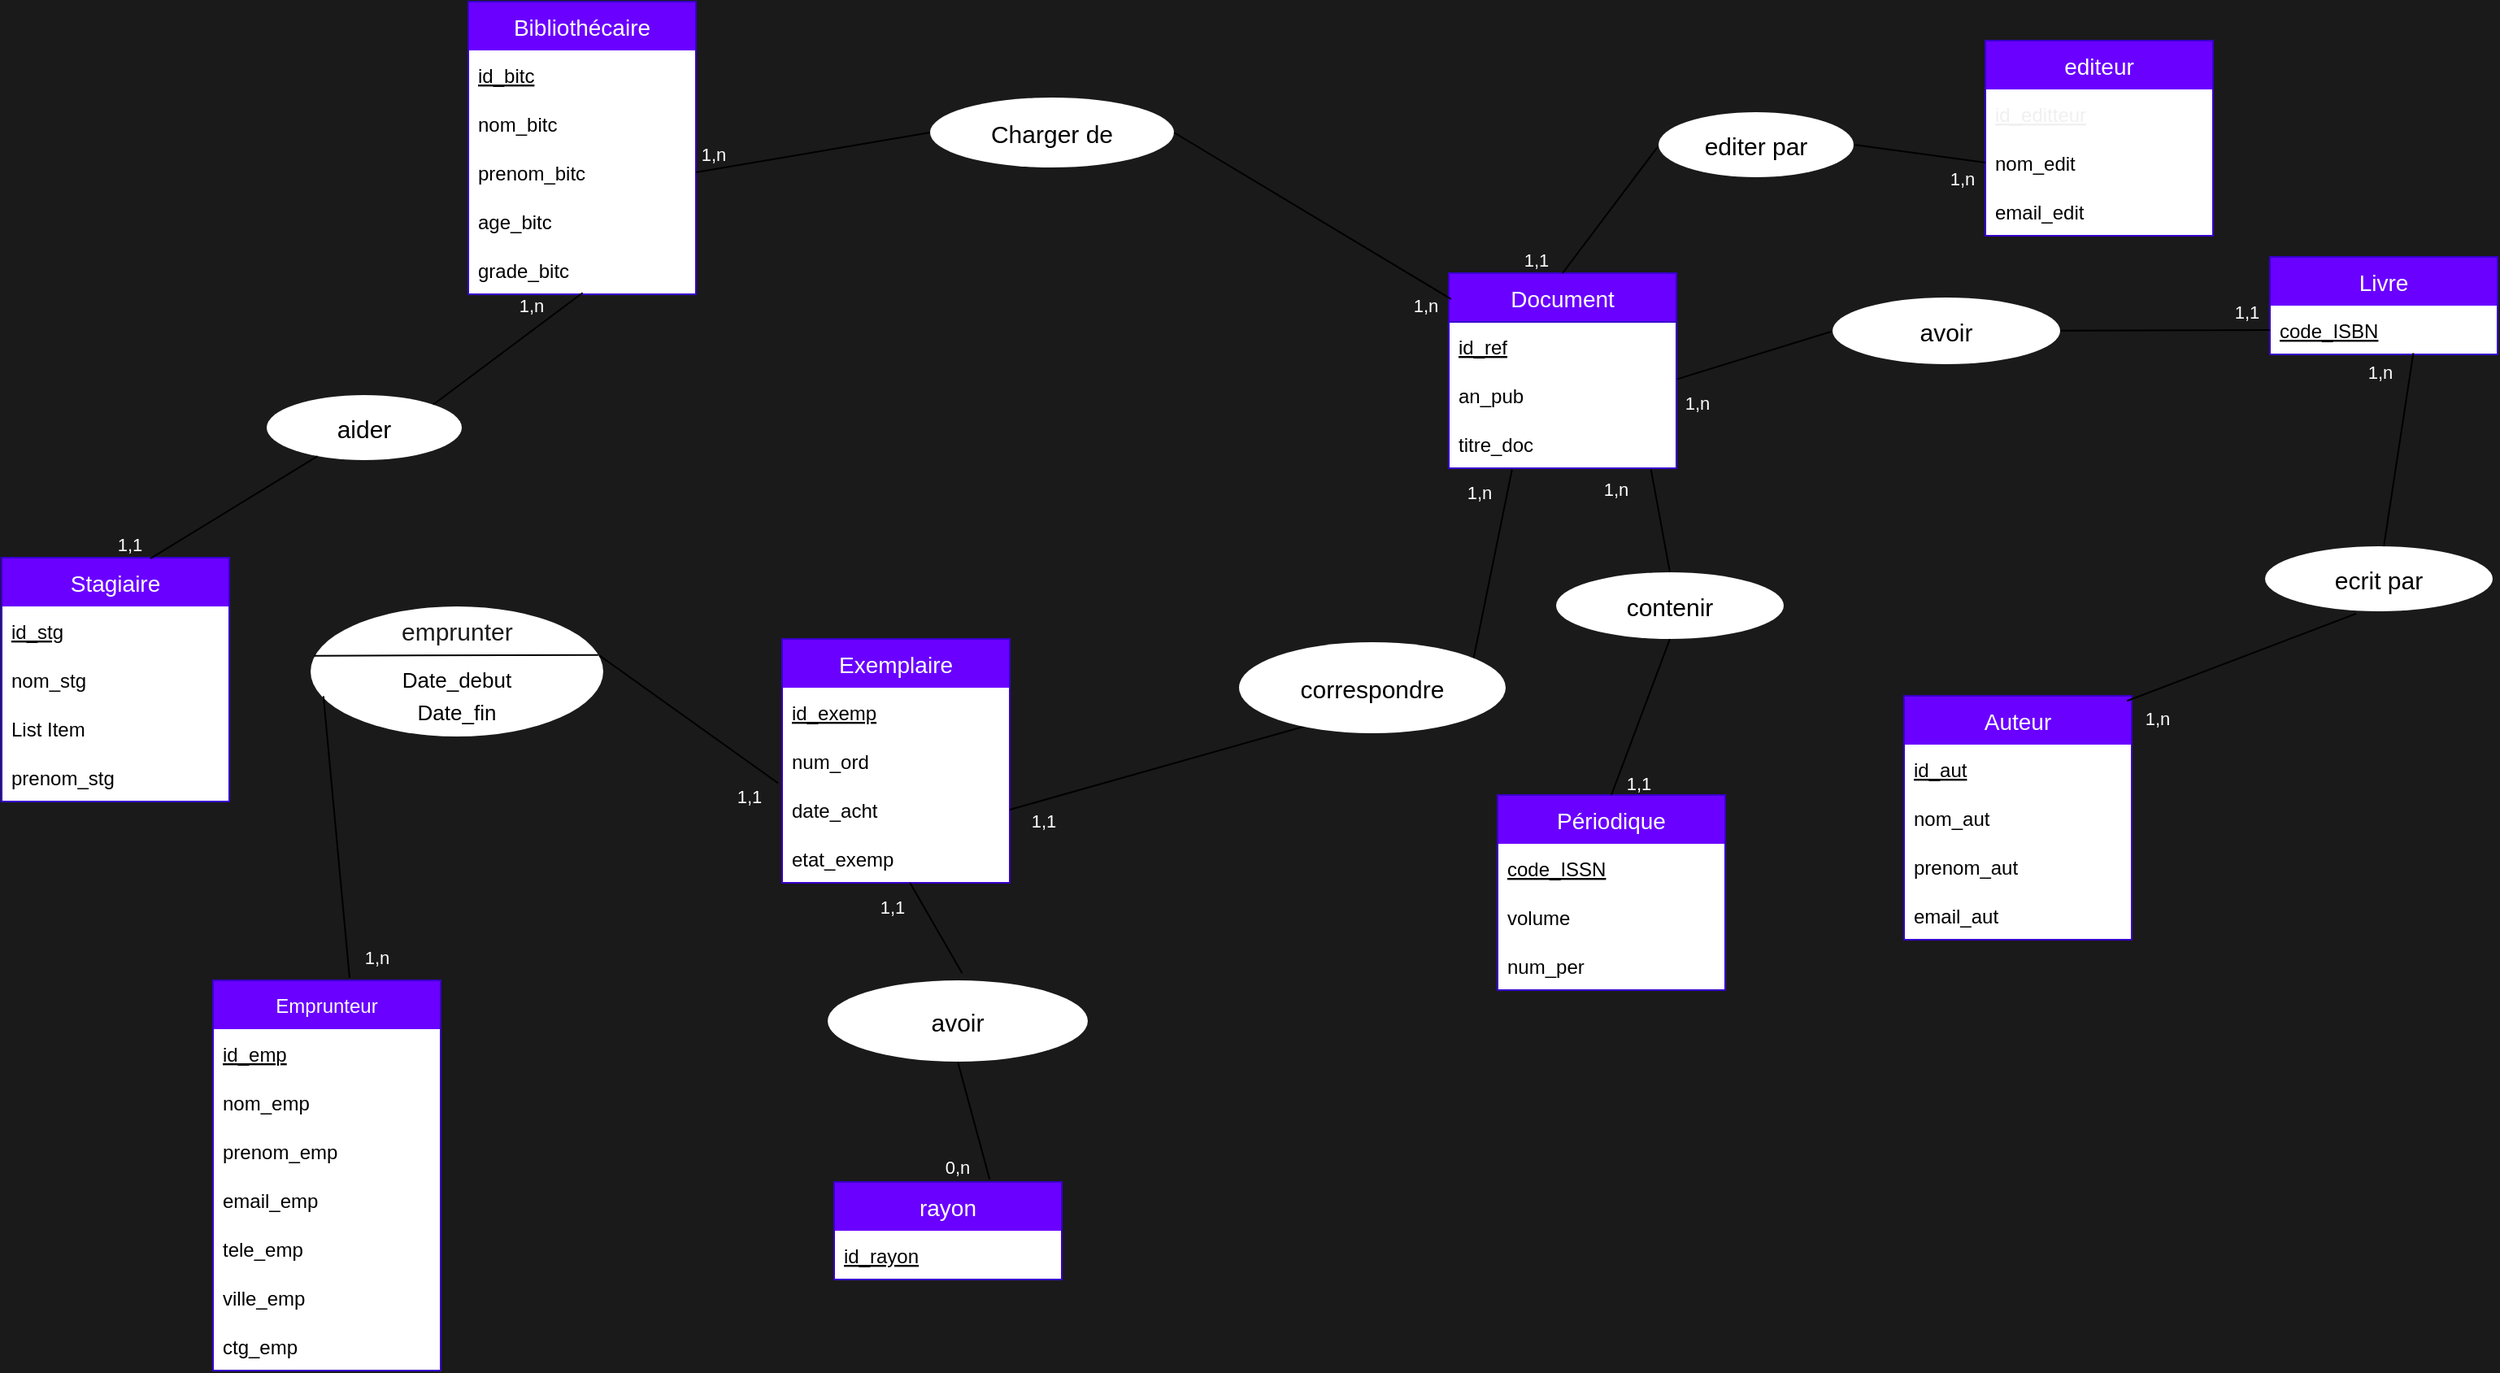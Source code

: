 <mxfile>
    <diagram id="vKWR526BHQYPmSEA5Ajx" name="Page-1">
        <mxGraphModel dx="1650" dy="995" grid="1" gridSize="10" guides="0" tooltips="1" connect="0" arrows="0" fold="1" page="0" pageScale="1" pageWidth="1920" pageHeight="1200" background="#1A1A1A" math="0" shadow="0">
            <root>
                <mxCell id="0"/>
                <mxCell id="1" parent="0"/>
                <mxCell id="6" value="Livre" style="swimlane;fontStyle=0;childLayout=stackLayout;horizontal=1;startSize=30;horizontalStack=0;resizeParent=1;resizeParentMax=0;resizeLast=0;collapsible=1;marginBottom=0;rounded=0;fontSize=14;fillColor=#6a00ff;fontColor=#ffffff;strokeColor=#3700CC;swimlaneLine=0;swimlaneFillColor=#FFFFFF;" parent="1" vertex="1">
                    <mxGeometry x="1625" y="351" width="140" height="60" as="geometry"/>
                </mxCell>
                <mxCell id="7" value="code_ISBN" style="text;strokeColor=none;fillColor=none;align=left;verticalAlign=middle;spacingLeft=4;spacingRight=4;overflow=hidden;points=[[0,0.5],[1,0.5]];portConstraint=eastwest;rotatable=0;fontStyle=4;rounded=1;" parent="6" vertex="1">
                    <mxGeometry y="30" width="140" height="30" as="geometry"/>
                </mxCell>
                <mxCell id="10" value="Périodique" style="swimlane;fontStyle=0;childLayout=stackLayout;horizontal=1;startSize=30;horizontalStack=0;resizeParent=1;resizeParentMax=0;resizeLast=0;collapsible=1;marginBottom=0;rounded=0;fontSize=14;fillColor=#6a00ff;swimlaneLine=0;strokeColor=#3700CC;swimlaneFillColor=#FFFFFF;fontColor=#ffffff;" parent="1" vertex="1">
                    <mxGeometry x="1150" y="682" width="140" height="120" as="geometry"/>
                </mxCell>
                <mxCell id="12" value="code_ISSN" style="text;strokeColor=none;fillColor=none;align=left;verticalAlign=middle;spacingLeft=4;spacingRight=4;overflow=hidden;points=[[0,0.5],[1,0.5]];portConstraint=eastwest;rotatable=0;fontStyle=4;rounded=1;" parent="10" vertex="1">
                    <mxGeometry y="30" width="140" height="30" as="geometry"/>
                </mxCell>
                <mxCell id="11" value="volume" style="text;strokeColor=none;fillColor=none;align=left;verticalAlign=middle;spacingLeft=4;spacingRight=4;overflow=hidden;points=[[0,0.5],[1,0.5]];portConstraint=eastwest;rotatable=0;rounded=1;" parent="10" vertex="1">
                    <mxGeometry y="60" width="140" height="30" as="geometry"/>
                </mxCell>
                <mxCell id="13" value="num_per" style="text;strokeColor=none;fillColor=none;align=left;verticalAlign=middle;spacingLeft=4;spacingRight=4;overflow=hidden;points=[[0,0.5],[1,0.5]];portConstraint=eastwest;rotatable=0;rounded=1;" parent="10" vertex="1">
                    <mxGeometry y="90" width="140" height="30" as="geometry"/>
                </mxCell>
                <mxCell id="14" value="Emprunteur" style="swimlane;fontStyle=0;childLayout=stackLayout;horizontal=1;startSize=30;horizontalStack=0;resizeParent=1;resizeParentMax=0;resizeLast=0;collapsible=1;marginBottom=0;rounded=0;fillColor=#6a00ff;strokeColor=#3700CC;swimlaneLine=0;swimlaneFillColor=#FFFFFF;fontColor=#ffffff;" parent="1" vertex="1">
                    <mxGeometry x="360" y="796" width="140" height="240" as="geometry"/>
                </mxCell>
                <mxCell id="15" value="id_emp" style="text;strokeColor=none;fillColor=none;align=left;verticalAlign=middle;spacingLeft=4;spacingRight=4;overflow=hidden;points=[[0,0.5],[1,0.5]];portConstraint=eastwest;rotatable=0;rounded=1;fontStyle=4" parent="14" vertex="1">
                    <mxGeometry y="30" width="140" height="30" as="geometry"/>
                </mxCell>
                <mxCell id="16" value="nom_emp" style="text;strokeColor=none;fillColor=none;align=left;verticalAlign=middle;spacingLeft=4;spacingRight=4;overflow=hidden;points=[[0,0.5],[1,0.5]];portConstraint=eastwest;rotatable=0;rounded=1;" parent="14" vertex="1">
                    <mxGeometry y="60" width="140" height="30" as="geometry"/>
                </mxCell>
                <mxCell id="17" value="prenom_emp" style="text;strokeColor=none;fillColor=none;align=left;verticalAlign=middle;spacingLeft=4;spacingRight=4;overflow=hidden;points=[[0,0.5],[1,0.5]];portConstraint=eastwest;rotatable=0;rounded=1;" parent="14" vertex="1">
                    <mxGeometry y="90" width="140" height="30" as="geometry"/>
                </mxCell>
                <mxCell id="61" value="email_emp" style="text;strokeColor=none;fillColor=none;align=left;verticalAlign=middle;spacingLeft=4;spacingRight=4;overflow=hidden;points=[[0,0.5],[1,0.5]];portConstraint=eastwest;rotatable=0;rounded=1;" parent="14" vertex="1">
                    <mxGeometry y="120" width="140" height="30" as="geometry"/>
                </mxCell>
                <mxCell id="64" value="tele_emp" style="text;strokeColor=none;fillColor=none;align=left;verticalAlign=middle;spacingLeft=4;spacingRight=4;overflow=hidden;points=[[0,0.5],[1,0.5]];portConstraint=eastwest;rotatable=0;rounded=1;" parent="14" vertex="1">
                    <mxGeometry y="150" width="140" height="30" as="geometry"/>
                </mxCell>
                <mxCell id="62" value="ville_emp" style="text;strokeColor=none;fillColor=none;align=left;verticalAlign=middle;spacingLeft=4;spacingRight=4;overflow=hidden;points=[[0,0.5],[1,0.5]];portConstraint=eastwest;rotatable=0;rounded=1;" parent="14" vertex="1">
                    <mxGeometry y="180" width="140" height="30" as="geometry"/>
                </mxCell>
                <mxCell id="63" value="ctg_emp" style="text;strokeColor=none;fillColor=none;align=left;verticalAlign=middle;spacingLeft=4;spacingRight=4;overflow=hidden;points=[[0,0.5],[1,0.5]];portConstraint=eastwest;rotatable=0;rounded=1;" parent="14" vertex="1">
                    <mxGeometry y="210" width="140" height="30" as="geometry"/>
                </mxCell>
                <mxCell id="18" value="Document" style="swimlane;fontStyle=0;childLayout=stackLayout;horizontal=1;startSize=30;horizontalStack=0;resizeParent=1;resizeParentMax=0;resizeLast=0;collapsible=1;marginBottom=0;rounded=0;fontSize=14;fillColor=#6a00ff;fontColor=#ffffff;strokeColor=#3700CC;swimlaneLine=1;swimlaneFillColor=#FFFFFF;" parent="1" vertex="1">
                    <mxGeometry x="1120" y="361" width="140" height="120" as="geometry"/>
                </mxCell>
                <mxCell id="19" value="id_ref" style="text;strokeColor=none;fillColor=none;align=left;verticalAlign=middle;spacingLeft=4;spacingRight=4;overflow=hidden;points=[[0,0.5],[1,0.5]];portConstraint=eastwest;rotatable=0;fontStyle=4;rounded=1;" parent="18" vertex="1">
                    <mxGeometry y="30" width="140" height="30" as="geometry"/>
                </mxCell>
                <mxCell id="20" value="an_pub" style="text;strokeColor=none;fillColor=none;align=left;verticalAlign=middle;spacingLeft=4;spacingRight=4;overflow=hidden;points=[[0,0.5],[1,0.5]];portConstraint=eastwest;rotatable=0;rounded=1;" parent="18" vertex="1">
                    <mxGeometry y="60" width="140" height="30" as="geometry"/>
                </mxCell>
                <mxCell id="21" value="titre_doc" style="text;strokeColor=none;fillColor=none;align=left;verticalAlign=middle;spacingLeft=4;spacingRight=4;overflow=hidden;points=[[0,0.5],[1,0.5]];portConstraint=eastwest;rotatable=0;rounded=1;" parent="18" vertex="1">
                    <mxGeometry y="90" width="140" height="30" as="geometry"/>
                </mxCell>
                <mxCell id="22" value="editeur" style="swimlane;fontStyle=0;childLayout=stackLayout;horizontal=1;startSize=30;horizontalStack=0;resizeParent=1;resizeParentMax=0;resizeLast=0;collapsible=1;marginBottom=0;rounded=0;fontSize=14;fillColor=#6a00ff;fontColor=#ffffff;strokeColor=#3700CC;swimlaneLine=0;swimlaneFillColor=#FFFFFF;" parent="1" vertex="1">
                    <mxGeometry x="1450" y="218" width="140" height="120" as="geometry"/>
                </mxCell>
                <mxCell id="23" value="id_editteur" style="text;strokeColor=none;fillColor=none;align=left;verticalAlign=middle;spacingLeft=4;spacingRight=4;overflow=hidden;points=[[0,0.5],[1,0.5]];portConstraint=eastwest;rotatable=0;rounded=1;fontColor=#F0F0F0;fontStyle=4" parent="22" vertex="1">
                    <mxGeometry y="30" width="140" height="30" as="geometry"/>
                </mxCell>
                <mxCell id="25" value="nom_edit" style="text;strokeColor=none;fillColor=none;align=left;verticalAlign=middle;spacingLeft=4;spacingRight=4;overflow=hidden;points=[[0,0.5],[1,0.5]];portConstraint=eastwest;rotatable=0;rounded=1;" parent="22" vertex="1">
                    <mxGeometry y="60" width="140" height="30" as="geometry"/>
                </mxCell>
                <mxCell id="24" value="email_edit" style="text;strokeColor=none;fillColor=none;align=left;verticalAlign=middle;spacingLeft=4;spacingRight=4;overflow=hidden;points=[[0,0.5],[1,0.5]];portConstraint=eastwest;rotatable=0;rounded=1;" parent="22" vertex="1">
                    <mxGeometry y="90" width="140" height="30" as="geometry"/>
                </mxCell>
                <mxCell id="26" value="Auteur" style="swimlane;fontStyle=0;childLayout=stackLayout;horizontal=1;startSize=30;horizontalStack=0;resizeParent=1;resizeParentMax=0;resizeLast=0;collapsible=1;marginBottom=0;rounded=0;fontSize=14;fillColor=#6a00ff;fontColor=#ffffff;strokeColor=#3700CC;swimlaneLine=0;swimlaneFillColor=#FFFFFF;" parent="1" vertex="1">
                    <mxGeometry x="1400" y="621" width="140" height="150" as="geometry"/>
                </mxCell>
                <mxCell id="60" value="id_aut" style="text;strokeColor=none;fillColor=none;align=left;verticalAlign=middle;spacingLeft=4;spacingRight=4;overflow=hidden;points=[[0,0.5],[1,0.5]];portConstraint=eastwest;rotatable=0;rounded=1;fontStyle=4" parent="26" vertex="1">
                    <mxGeometry y="30" width="140" height="30" as="geometry"/>
                </mxCell>
                <mxCell id="27" value="nom_aut" style="text;strokeColor=none;fillColor=none;align=left;verticalAlign=middle;spacingLeft=4;spacingRight=4;overflow=hidden;points=[[0,0.5],[1,0.5]];portConstraint=eastwest;rotatable=0;rounded=1;" parent="26" vertex="1">
                    <mxGeometry y="60" width="140" height="30" as="geometry"/>
                </mxCell>
                <mxCell id="28" value="prenom_aut" style="text;strokeColor=none;fillColor=none;align=left;verticalAlign=middle;spacingLeft=4;spacingRight=4;overflow=hidden;points=[[0,0.5],[1,0.5]];portConstraint=eastwest;rotatable=0;rounded=1;" parent="26" vertex="1">
                    <mxGeometry y="90" width="140" height="30" as="geometry"/>
                </mxCell>
                <mxCell id="29" value="email_aut" style="text;strokeColor=none;fillColor=none;align=left;verticalAlign=middle;spacingLeft=4;spacingRight=4;overflow=hidden;points=[[0,0.5],[1,0.5]];portConstraint=eastwest;rotatable=0;rounded=1;" parent="26" vertex="1">
                    <mxGeometry y="120" width="140" height="30" as="geometry"/>
                </mxCell>
                <mxCell id="30" value="Stagiaire" style="swimlane;fontStyle=0;childLayout=stackLayout;horizontal=1;startSize=30;horizontalStack=0;resizeParent=1;resizeParentMax=0;resizeLast=0;collapsible=1;marginBottom=0;rounded=0;fontSize=14;fillColor=#6a00ff;swimlaneLine=0;strokeColor=#3700CC;swimlaneFillColor=#FFFFFF;fontColor=#ffffff;" parent="1" vertex="1">
                    <mxGeometry x="230" y="536" width="140" height="150" as="geometry"/>
                </mxCell>
                <mxCell id="31" value="id_stg" style="text;strokeColor=none;fillColor=none;align=left;verticalAlign=middle;spacingLeft=4;spacingRight=4;overflow=hidden;points=[[0,0.5],[1,0.5]];portConstraint=eastwest;rotatable=0;rounded=1;fontStyle=4" parent="30" vertex="1">
                    <mxGeometry y="30" width="140" height="30" as="geometry"/>
                </mxCell>
                <mxCell id="32" value="nom_stg" style="text;strokeColor=none;fillColor=none;align=left;verticalAlign=middle;spacingLeft=4;spacingRight=4;overflow=hidden;points=[[0,0.5],[1,0.5]];portConstraint=eastwest;rotatable=0;rounded=1;" parent="30" vertex="1">
                    <mxGeometry y="60" width="140" height="30" as="geometry"/>
                </mxCell>
                <mxCell id="73" value="List Item" style="text;strokeColor=none;fillColor=none;align=left;verticalAlign=middle;spacingLeft=4;spacingRight=4;overflow=hidden;points=[[0,0.5],[1,0.5]];portConstraint=eastwest;rotatable=0;rounded=1;" parent="30" vertex="1">
                    <mxGeometry y="90" width="140" height="30" as="geometry"/>
                </mxCell>
                <mxCell id="33" value="prenom_stg" style="text;strokeColor=none;fillColor=none;align=left;verticalAlign=middle;spacingLeft=4;spacingRight=4;overflow=hidden;points=[[0,0.5],[1,0.5]];portConstraint=eastwest;rotatable=0;rounded=1;" parent="30" vertex="1">
                    <mxGeometry y="120" width="140" height="30" as="geometry"/>
                </mxCell>
                <mxCell id="34" value="Exemplaire" style="swimlane;fontStyle=0;childLayout=stackLayout;horizontal=1;startSize=30;horizontalStack=0;resizeParent=1;resizeParentMax=0;resizeLast=0;collapsible=1;marginBottom=0;rounded=0;fontSize=14;fillColor=#6a00ff;swimlaneLine=0;strokeColor=#3700CC;swimlaneFillColor=#FFFFFF;fontColor=#ffffff;" parent="1" vertex="1">
                    <mxGeometry x="710" y="586" width="140" height="150" as="geometry"/>
                </mxCell>
                <mxCell id="37" value="id_exemp" style="text;strokeColor=none;fillColor=none;align=left;verticalAlign=middle;spacingLeft=4;spacingRight=4;overflow=hidden;points=[[0,0.5],[1,0.5]];portConstraint=eastwest;rotatable=0;fontStyle=4;rounded=1;" parent="34" vertex="1">
                    <mxGeometry y="30" width="140" height="30" as="geometry"/>
                </mxCell>
                <mxCell id="35" value="num_ord" style="text;strokeColor=none;fillColor=none;align=left;verticalAlign=middle;spacingLeft=4;spacingRight=4;overflow=hidden;points=[[0,0.5],[1,0.5]];portConstraint=eastwest;rotatable=0;rounded=1;" parent="34" vertex="1">
                    <mxGeometry y="60" width="140" height="30" as="geometry"/>
                </mxCell>
                <mxCell id="36" value="date_acht" style="text;strokeColor=none;fillColor=none;align=left;verticalAlign=middle;spacingLeft=4;spacingRight=4;overflow=hidden;points=[[0,0.5],[1,0.5]];portConstraint=eastwest;rotatable=0;rounded=1;" parent="34" vertex="1">
                    <mxGeometry y="90" width="140" height="30" as="geometry"/>
                </mxCell>
                <mxCell id="58" value="etat_exemp" style="text;strokeColor=none;fillColor=none;align=left;verticalAlign=middle;spacingLeft=4;spacingRight=4;overflow=hidden;points=[[0,0.5],[1,0.5]];portConstraint=eastwest;rotatable=0;rounded=1;" parent="34" vertex="1">
                    <mxGeometry y="120" width="140" height="30" as="geometry"/>
                </mxCell>
                <mxCell id="39" value="Bibliothécaire" style="swimlane;fontStyle=0;childLayout=stackLayout;horizontal=1;startSize=30;horizontalStack=0;resizeParent=1;resizeParentMax=0;resizeLast=0;collapsible=1;marginBottom=0;rounded=0;fontSize=14;fillColor=#6a00ff;arcSize=0;swimlaneLine=0;strokeColor=#3700CC;swimlaneFillColor=#FFFFFF;fontColor=#ffffff;" parent="1" vertex="1">
                    <mxGeometry x="517" y="194" width="140" height="180" as="geometry"/>
                </mxCell>
                <mxCell id="40" value="id_bitc" style="text;strokeColor=none;fillColor=none;align=left;verticalAlign=middle;spacingLeft=4;spacingRight=4;overflow=hidden;points=[[0,0.5],[1,0.5]];portConstraint=eastwest;rotatable=0;rounded=1;fontStyle=4" parent="39" vertex="1">
                    <mxGeometry y="30" width="140" height="30" as="geometry"/>
                </mxCell>
                <mxCell id="97" value="nom_bitc" style="text;strokeColor=none;fillColor=none;align=left;verticalAlign=middle;spacingLeft=4;spacingRight=4;overflow=hidden;points=[[0,0.5],[1,0.5]];portConstraint=eastwest;rotatable=0;rounded=1;" parent="39" vertex="1">
                    <mxGeometry y="60" width="140" height="30" as="geometry"/>
                </mxCell>
                <mxCell id="41" value="prenom_bitc" style="text;strokeColor=none;fillColor=none;align=left;verticalAlign=middle;spacingLeft=4;spacingRight=4;overflow=hidden;points=[[0,0.5],[1,0.5]];portConstraint=eastwest;rotatable=0;rounded=1;" parent="39" vertex="1">
                    <mxGeometry y="90" width="140" height="30" as="geometry"/>
                </mxCell>
                <mxCell id="42" value="age_bitc" style="text;strokeColor=none;fillColor=none;align=left;verticalAlign=middle;spacingLeft=4;spacingRight=4;overflow=hidden;points=[[0,0.5],[1,0.5]];portConstraint=eastwest;rotatable=0;rounded=1;" parent="39" vertex="1">
                    <mxGeometry y="120" width="140" height="30" as="geometry"/>
                </mxCell>
                <mxCell id="70" value="grade_bitc" style="text;strokeColor=none;fillColor=none;align=left;verticalAlign=middle;spacingLeft=4;spacingRight=4;overflow=hidden;points=[[0,0.5],[1,0.5]];portConstraint=eastwest;rotatable=0;rounded=1;" parent="39" vertex="1">
                    <mxGeometry y="150" width="140" height="30" as="geometry"/>
                </mxCell>
                <mxCell id="43" value="rayon" style="swimlane;fontStyle=0;childLayout=stackLayout;horizontal=1;startSize=30;horizontalStack=0;resizeParent=1;resizeParentMax=0;resizeLast=0;collapsible=1;marginBottom=0;rounded=0;fontSize=14;fillColor=#6a00ff;swimlaneLine=0;strokeColor=#3700CC;swimlaneFillColor=#FFFFFF;fontColor=#ffffff;" parent="1" vertex="1">
                    <mxGeometry x="742" y="920" width="140" height="60" as="geometry"/>
                </mxCell>
                <mxCell id="44" value="id_rayon" style="text;strokeColor=none;fillColor=none;align=left;verticalAlign=middle;spacingLeft=4;spacingRight=4;overflow=hidden;points=[[0,0.5],[1,0.5]];portConstraint=eastwest;rotatable=0;rounded=1;fontStyle=4" parent="43" vertex="1">
                    <mxGeometry y="30" width="140" height="30" as="geometry"/>
                </mxCell>
                <mxCell id="87" value="" style="endArrow=none;html=1;fontSize=13;fontColor=#FFF2F2;exitX=1;exitY=0.5;exitDx=0;exitDy=0;curved=1;rounded=1;entryX=0.244;entryY=0.926;entryDx=0;entryDy=0;entryPerimeter=0;" parent="1" source="36" target="168" edge="1">
                    <mxGeometry width="50" height="50" relative="1" as="geometry">
                        <mxPoint x="860" y="686" as="sourcePoint"/>
                        <mxPoint x="977.935" y="594.069" as="targetPoint"/>
                    </mxGeometry>
                </mxCell>
                <mxCell id="88" value="" style="endArrow=none;html=1;fontSize=13;fontColor=#FFF2F2;entryX=0.278;entryY=1.026;entryDx=0;entryDy=0;entryPerimeter=0;curved=1;rounded=1;exitX=0.879;exitY=0.185;exitDx=0;exitDy=0;exitPerimeter=0;" parent="1" source="168" target="21" edge="1">
                    <mxGeometry width="50" height="50" relative="1" as="geometry">
                        <mxPoint x="1070.267" y="540.492" as="sourcePoint"/>
                        <mxPoint x="1060" y="476" as="targetPoint"/>
                    </mxGeometry>
                </mxCell>
                <mxCell id="103" value="" style="ellipse;fontSize=15;fontColor=default;rounded=1;labelBackgroundColor=none;fillColor=default;strokeColor=none;fontStyle=0;align=center;sketch=0;" parent="1" vertex="1">
                    <mxGeometry x="420" y="566" width="180" height="80" as="geometry"/>
                </mxCell>
                <mxCell id="100" value="emprunter" style="text;strokeColor=none;fillColor=none;align=left;verticalAlign=top;spacingLeft=4;spacingRight=4;overflow=hidden;rotatable=0;points=[[0,0.5],[1,0.5]];portConstraint=eastwest;fontSize=15;fontColor=#1C1C1C;rounded=1;labelBackgroundColor=none;" parent="1" vertex="1">
                    <mxGeometry x="470" y="566" width="100" height="30" as="geometry"/>
                </mxCell>
                <mxCell id="109" value="Date_debut" style="text;html=1;strokeColor=none;fillColor=none;align=center;verticalAlign=middle;whiteSpace=wrap;rounded=1;fontSize=13;fontColor=default;" parent="1" vertex="1">
                    <mxGeometry x="480" y="596" width="60" height="30" as="geometry"/>
                </mxCell>
                <mxCell id="110" value="Date_fin" style="text;html=1;strokeColor=none;fillColor=none;align=center;verticalAlign=middle;whiteSpace=wrap;rounded=1;fontSize=13;fontColor=default;" parent="1" vertex="1">
                    <mxGeometry x="480" y="616" width="60" height="30" as="geometry"/>
                </mxCell>
                <mxCell id="113" value="" style="endArrow=none;html=1;fontSize=23;fontColor=#FFF2F2;entryX=0.983;entryY=0.374;entryDx=0;entryDy=0;entryPerimeter=0;exitX=0.012;exitY=0.379;exitDx=0;exitDy=0;exitPerimeter=0;curved=1;rounded=1;" parent="1" source="103" target="103" edge="1">
                    <mxGeometry width="50" height="50" relative="1" as="geometry">
                        <mxPoint x="500" y="746" as="sourcePoint"/>
                        <mxPoint x="550" y="696" as="targetPoint"/>
                    </mxGeometry>
                </mxCell>
                <mxCell id="114" value="" style="endArrow=none;html=1;fontSize=23;fontColor=#7D7777;exitX=0.6;exitY=-0.006;exitDx=0;exitDy=0;exitPerimeter=0;curved=1;rounded=1;entryX=0.044;entryY=0.69;entryDx=0;entryDy=0;entryPerimeter=0;" parent="1" source="14" target="103" edge="1">
                    <mxGeometry width="50" height="50" relative="1" as="geometry">
                        <mxPoint x="500" y="746" as="sourcePoint"/>
                        <mxPoint x="550" y="696" as="targetPoint"/>
                    </mxGeometry>
                </mxCell>
                <mxCell id="115" value="" style="endArrow=none;html=1;fontSize=23;fontColor=#7D7777;entryX=-0.017;entryY=-0.042;entryDx=0;entryDy=0;entryPerimeter=0;exitX=0.987;exitY=0.377;exitDx=0;exitDy=0;exitPerimeter=0;curved=1;rounded=1;" parent="1" source="103" target="36" edge="1">
                    <mxGeometry width="50" height="50" relative="1" as="geometry">
                        <mxPoint x="500" y="746" as="sourcePoint"/>
                        <mxPoint x="550" y="696" as="targetPoint"/>
                    </mxGeometry>
                </mxCell>
                <mxCell id="116" value="ecrit par" style="ellipse;fontSize=15;fontColor=default;rounded=1;labelBackgroundColor=none;fillColor=default;strokeColor=none;fontStyle=0;align=center;sketch=0;" parent="1" vertex="1">
                    <mxGeometry x="1622" y="529" width="140" height="40" as="geometry"/>
                </mxCell>
                <mxCell id="118" value="" style="endArrow=none;html=1;fontSize=19;fontColor=#EDE2E2;exitX=0.63;exitY=0.973;exitDx=0;exitDy=0;exitPerimeter=0;curved=1;rounded=1;" parent="1" source="7" target="116" edge="1">
                    <mxGeometry width="50" height="50" relative="1" as="geometry">
                        <mxPoint x="1490" y="476" as="sourcePoint"/>
                        <mxPoint x="1540" y="426" as="targetPoint"/>
                    </mxGeometry>
                </mxCell>
                <mxCell id="119" value="" style="endArrow=none;html=1;fontSize=19;fontColor=#EDE2E2;entryX=0.401;entryY=1.035;entryDx=0;entryDy=0;entryPerimeter=0;curved=1;rounded=1;exitX=0.979;exitY=0.021;exitDx=0;exitDy=0;exitPerimeter=0;" parent="1" source="26" target="116" edge="1">
                    <mxGeometry width="50" height="50" relative="1" as="geometry">
                        <mxPoint x="1549" y="701" as="sourcePoint"/>
                        <mxPoint x="1640" y="596" as="targetPoint"/>
                    </mxGeometry>
                </mxCell>
                <mxCell id="123" value="avoir" style="ellipse;rounded=1;fontSize=15;fontColor=default;labelBackgroundColor=none;fillColor=default;strokeColor=none;fontStyle=0;align=center;sketch=0;" parent="1" vertex="1">
                    <mxGeometry x="738" y="796" width="160" height="50" as="geometry"/>
                </mxCell>
                <mxCell id="124" value="" style="endArrow=none;html=1;rounded=1;fontSize=15;fontColor=#EDE2E2;curved=1;exitX=0.517;exitY=-0.087;exitDx=0;exitDy=0;exitPerimeter=0;" parent="1" source="123" target="58" edge="1">
                    <mxGeometry width="50" height="50" relative="1" as="geometry">
                        <mxPoint x="790" y="806" as="sourcePoint"/>
                        <mxPoint x="840" y="756" as="targetPoint"/>
                    </mxGeometry>
                </mxCell>
                <mxCell id="125" value="" style="endArrow=none;html=1;rounded=1;fontSize=15;fontColor=#EDE2E2;curved=1;entryX=0.5;entryY=1;entryDx=0;entryDy=0;exitX=0.683;exitY=-0.027;exitDx=0;exitDy=0;exitPerimeter=0;" parent="1" source="43" target="123" edge="1">
                    <mxGeometry width="50" height="50" relative="1" as="geometry">
                        <mxPoint x="790" y="906" as="sourcePoint"/>
                        <mxPoint x="840" y="856" as="targetPoint"/>
                    </mxGeometry>
                </mxCell>
                <mxCell id="127" value="Charger de" style="ellipse;rounded=1;fontSize=15;fontColor=default;labelBackgroundColor=none;strokeColor=none;fillColor=default;fontStyle=0;align=center;sketch=0;" parent="1" vertex="1">
                    <mxGeometry x="801" y="253" width="150" height="43" as="geometry"/>
                </mxCell>
                <mxCell id="128" value="" style="endArrow=none;html=1;rounded=1;fontSize=16;fontColor=#EDE2E2;curved=1;entryX=0;entryY=0.5;entryDx=0;entryDy=0;exitX=1;exitY=0.5;exitDx=0;exitDy=0;" parent="1" source="41" target="127" edge="1">
                    <mxGeometry width="50" height="50" relative="1" as="geometry">
                        <mxPoint x="740" y="456" as="sourcePoint"/>
                        <mxPoint x="790" y="406" as="targetPoint"/>
                    </mxGeometry>
                </mxCell>
                <mxCell id="129" value="" style="endArrow=none;html=1;rounded=1;fontSize=16;fontColor=#EDE2E2;curved=1;entryX=1;entryY=0.5;entryDx=0;entryDy=0;exitX=0.01;exitY=0.133;exitDx=0;exitDy=0;exitPerimeter=0;" parent="1" source="18" target="127" edge="1">
                    <mxGeometry width="50" height="50" relative="1" as="geometry">
                        <mxPoint x="612.08" y="345.7" as="sourcePoint"/>
                        <mxPoint x="780" y="226" as="targetPoint"/>
                    </mxGeometry>
                </mxCell>
                <mxCell id="130" value="editer par" style="ellipse;rounded=1;fontSize=15;fontColor=default;labelBackgroundColor=none;fillColor=default;strokeColor=none;fontStyle=0;align=center;sketch=0;" parent="1" vertex="1">
                    <mxGeometry x="1249" y="262" width="120" height="40" as="geometry"/>
                </mxCell>
                <mxCell id="131" value="" style="endArrow=none;html=1;rounded=1;fontSize=15;fontColor=#FCF0F0;curved=1;exitX=0.5;exitY=0;exitDx=0;exitDy=0;entryX=-0.003;entryY=0.528;entryDx=0;entryDy=0;entryPerimeter=0;" parent="1" source="18" target="130" edge="1">
                    <mxGeometry width="50" height="50" relative="1" as="geometry">
                        <mxPoint x="1290" y="346" as="sourcePoint"/>
                        <mxPoint x="1226" y="291" as="targetPoint"/>
                    </mxGeometry>
                </mxCell>
                <mxCell id="134" value="" style="endArrow=none;html=1;rounded=1;fontSize=15;fontColor=#FCF0F0;curved=1;entryX=1;entryY=0.5;entryDx=0;entryDy=0;exitX=0;exitY=0.5;exitDx=0;exitDy=0;" parent="1" source="25" target="130" edge="1">
                    <mxGeometry width="50" height="50" relative="1" as="geometry">
                        <mxPoint x="1290" y="346" as="sourcePoint"/>
                        <mxPoint x="1340" y="296" as="targetPoint"/>
                    </mxGeometry>
                </mxCell>
                <mxCell id="135" value="contenir" style="ellipse;rounded=1;fontSize=15;fontColor=default;labelBackgroundColor=none;fillColor=default;strokeColor=none;fontStyle=0;align=center;sketch=0;" parent="1" vertex="1">
                    <mxGeometry x="1186" y="545" width="140" height="41" as="geometry"/>
                </mxCell>
                <mxCell id="136" value="" style="endArrow=none;html=1;rounded=1;fontSize=13;fontColor=#FCF0F0;curved=1;entryX=0.888;entryY=1.02;entryDx=0;entryDy=0;entryPerimeter=0;exitX=0.5;exitY=0;exitDx=0;exitDy=0;" parent="1" source="135" target="21" edge="1">
                    <mxGeometry width="50" height="50" relative="1" as="geometry">
                        <mxPoint x="1210" y="546" as="sourcePoint"/>
                        <mxPoint x="1260" y="496" as="targetPoint"/>
                    </mxGeometry>
                </mxCell>
                <mxCell id="137" value="" style="endArrow=none;html=1;rounded=1;fontSize=13;fontColor=#FCF0F0;curved=1;entryX=0.5;entryY=1;entryDx=0;entryDy=0;exitX=0.5;exitY=0;exitDx=0;exitDy=0;" parent="1" source="10" target="135" edge="1">
                    <mxGeometry width="50" height="50" relative="1" as="geometry">
                        <mxPoint x="1210" y="546" as="sourcePoint"/>
                        <mxPoint x="1260" y="496" as="targetPoint"/>
                    </mxGeometry>
                </mxCell>
                <mxCell id="138" value="" style="endArrow=none;html=1;rounded=1;fontSize=13;fontColor=#FCF0F0;curved=1;entryX=0;entryY=0.5;entryDx=0;entryDy=0;" parent="1" source="246" target="7" edge="1">
                    <mxGeometry width="50" height="50" relative="1" as="geometry">
                        <mxPoint x="1461" y="390" as="sourcePoint"/>
                        <mxPoint x="1260" y="496" as="targetPoint"/>
                    </mxGeometry>
                </mxCell>
                <mxCell id="140" value="aider" style="ellipse;rounded=1;fontSize=15;fontColor=default;labelBackgroundColor=none;fillColor=default;strokeColor=none;fontStyle=0;align=center;sketch=0;" parent="1" vertex="1">
                    <mxGeometry x="393" y="436" width="120" height="40" as="geometry"/>
                </mxCell>
                <mxCell id="141" value="" style="endArrow=none;html=1;rounded=1;fontSize=13;fontColor=#FCF0F0;curved=1;exitX=0.653;exitY=0.004;exitDx=0;exitDy=0;exitPerimeter=0;" parent="1" source="30" target="140" edge="1">
                    <mxGeometry width="50" height="50" relative="1" as="geometry">
                        <mxPoint x="290" y="536" as="sourcePoint"/>
                        <mxPoint x="340" y="486" as="targetPoint"/>
                    </mxGeometry>
                </mxCell>
                <mxCell id="142" value="" style="endArrow=none;html=1;rounded=1;fontSize=13;fontColor=#FCF0F0;curved=1;entryX=0.502;entryY=0.971;entryDx=0;entryDy=0;entryPerimeter=0;exitX=1;exitY=0;exitDx=0;exitDy=0;" parent="1" source="140" target="70" edge="1">
                    <mxGeometry width="50" height="50" relative="1" as="geometry">
                        <mxPoint x="460" y="466" as="sourcePoint"/>
                        <mxPoint x="560" y="415.99" as="targetPoint"/>
                    </mxGeometry>
                </mxCell>
                <mxCell id="168" value="correspondre" style="ellipse;fontSize=15;strokeColor=none;fillColor=default;fontColor=default;fontStyle=0;align=center;sketch=0;" parent="1" vertex="1">
                    <mxGeometry x="991" y="588" width="164" height="56" as="geometry"/>
                </mxCell>
                <mxCell id="171" value="1,1" style="text;html=1;strokeColor=none;fillColor=none;align=center;verticalAlign=middle;whiteSpace=wrap;rounded=0;labelBackgroundColor=none;fontSize=11;fontColor=#FFFFFF;" parent="1" vertex="1">
                    <mxGeometry x="290" y="518" width="38" height="19" as="geometry"/>
                </mxCell>
                <mxCell id="175" value="1,1" style="text;html=1;strokeColor=none;fillColor=none;align=center;verticalAlign=middle;whiteSpace=wrap;rounded=0;labelBackgroundColor=none;fontSize=11;fontColor=#FFFFFF;" parent="1" vertex="1">
                    <mxGeometry x="1155" y="343" width="38" height="19" as="geometry"/>
                </mxCell>
                <mxCell id="176" value="1,n" style="text;html=1;strokeColor=none;fillColor=none;align=center;verticalAlign=middle;whiteSpace=wrap;rounded=0;labelBackgroundColor=none;fontSize=11;fontColor=#FFFFFF;" parent="1" vertex="1">
                    <mxGeometry x="1417" y="293" width="38" height="19" as="geometry"/>
                </mxCell>
                <mxCell id="177" value="1,n" style="text;html=1;strokeColor=none;fillColor=none;align=center;verticalAlign=middle;whiteSpace=wrap;rounded=0;labelBackgroundColor=none;fontSize=11;fontColor=#FFFFFF;" parent="1" vertex="1">
                    <mxGeometry x="1254" y="431" width="38" height="19" as="geometry"/>
                </mxCell>
                <mxCell id="178" value="1,n" style="text;html=1;strokeColor=none;fillColor=none;align=center;verticalAlign=middle;whiteSpace=wrap;rounded=0;labelBackgroundColor=none;fontSize=11;fontColor=#FFFFFF;" parent="1" vertex="1">
                    <mxGeometry x="1537" y="625" width="38" height="19" as="geometry"/>
                </mxCell>
                <mxCell id="179" value="1,n" style="text;html=1;strokeColor=none;fillColor=none;align=center;verticalAlign=middle;whiteSpace=wrap;rounded=0;labelBackgroundColor=none;fontSize=11;fontColor=#FFFFFF;" parent="1" vertex="1">
                    <mxGeometry x="1120" y="486" width="38" height="19" as="geometry"/>
                </mxCell>
                <mxCell id="180" value="1,1" style="text;html=1;strokeColor=none;fillColor=none;align=center;verticalAlign=middle;whiteSpace=wrap;rounded=0;labelBackgroundColor=none;fontSize=11;fontColor=#FFFFFF;" parent="1" vertex="1">
                    <mxGeometry x="852" y="688" width="38" height="19" as="geometry"/>
                </mxCell>
                <mxCell id="181" value="1,1" style="text;html=1;strokeColor=none;fillColor=none;align=center;verticalAlign=middle;whiteSpace=wrap;rounded=0;labelBackgroundColor=none;fontSize=11;fontColor=#FFFFFF;" parent="1" vertex="1">
                    <mxGeometry x="759" y="741" width="38" height="19" as="geometry"/>
                </mxCell>
                <mxCell id="182" value="0,n" style="text;html=1;strokeColor=none;fillColor=none;align=center;verticalAlign=middle;whiteSpace=wrap;rounded=0;labelBackgroundColor=none;fontSize=11;fontColor=#FFFFFF;" parent="1" vertex="1">
                    <mxGeometry x="799" y="901" width="38" height="19" as="geometry"/>
                </mxCell>
                <mxCell id="183" value="1,n" style="text;html=1;strokeColor=none;fillColor=none;align=center;verticalAlign=middle;whiteSpace=wrap;rounded=0;labelBackgroundColor=none;fontSize=11;fontColor=#FFFFFF;" parent="1" vertex="1">
                    <mxGeometry x="442" y="772" width="38" height="19" as="geometry"/>
                </mxCell>
                <mxCell id="184" value="1,1" style="text;html=1;strokeColor=none;fillColor=none;align=center;verticalAlign=middle;whiteSpace=wrap;rounded=0;labelBackgroundColor=none;fontSize=11;fontColor=#FFFFFF;" parent="1" vertex="1">
                    <mxGeometry x="671" y="673" width="38" height="19" as="geometry"/>
                </mxCell>
                <mxCell id="185" value="1,n" style="text;html=1;strokeColor=none;fillColor=none;align=center;verticalAlign=middle;whiteSpace=wrap;rounded=0;labelBackgroundColor=none;fontSize=11;fontColor=#FFFFFF;" parent="1" vertex="1">
                    <mxGeometry x="1204" y="484" width="38" height="19" as="geometry"/>
                </mxCell>
                <mxCell id="186" value="1,1" style="text;html=1;strokeColor=none;fillColor=none;align=center;verticalAlign=middle;whiteSpace=wrap;rounded=0;labelBackgroundColor=none;fontSize=11;fontColor=#FFFFFF;" parent="1" vertex="1">
                    <mxGeometry x="1218" y="665" width="38" height="19" as="geometry"/>
                </mxCell>
                <mxCell id="187" value="1,1" style="text;html=1;strokeColor=none;fillColor=none;align=center;verticalAlign=middle;whiteSpace=wrap;rounded=0;labelBackgroundColor=none;fontSize=11;fontColor=#FFFFFF;" parent="1" vertex="1">
                    <mxGeometry x="1592" y="375" width="38" height="19" as="geometry"/>
                </mxCell>
                <mxCell id="242" value="1,n" style="text;html=1;strokeColor=none;fillColor=none;align=center;verticalAlign=middle;whiteSpace=wrap;rounded=0;labelBackgroundColor=none;fontSize=11;fontColor=#FFFFFF;" parent="1" vertex="1">
                    <mxGeometry x="649" y="278" width="38" height="19" as="geometry"/>
                </mxCell>
                <mxCell id="243" value="1,n" style="text;html=1;strokeColor=none;fillColor=none;align=center;verticalAlign=middle;whiteSpace=wrap;rounded=0;labelBackgroundColor=none;fontSize=11;fontColor=#FFFFFF;" parent="1" vertex="1">
                    <mxGeometry x="1087" y="371" width="38" height="19" as="geometry"/>
                </mxCell>
                <mxCell id="245" value="1,n" style="text;html=1;strokeColor=none;fillColor=none;align=center;verticalAlign=middle;whiteSpace=wrap;rounded=0;labelBackgroundColor=none;fontSize=11;fontColor=#FFFFFF;" parent="1" vertex="1">
                    <mxGeometry x="537" y="371" width="38" height="19" as="geometry"/>
                </mxCell>
                <mxCell id="246" value="avoir" style="ellipse;rounded=1;fontSize=15;fontColor=default;labelBackgroundColor=none;fillColor=default;strokeColor=none;fontStyle=0;align=center;sketch=0;" parent="1" vertex="1">
                    <mxGeometry x="1356" y="376" width="140" height="41" as="geometry"/>
                </mxCell>
                <mxCell id="247" value="" style="endArrow=none;html=1;rounded=1;fontSize=13;fontColor=#FCF0F0;curved=1;entryX=1.003;entryY=0.173;entryDx=0;entryDy=0;entryPerimeter=0;" parent="1" target="20" edge="1">
                    <mxGeometry width="50" height="50" relative="1" as="geometry">
                        <mxPoint x="1355" y="397" as="sourcePoint"/>
                        <mxPoint x="1254.32" y="491.6" as="targetPoint"/>
                    </mxGeometry>
                </mxCell>
                <mxCell id="248" value="1,n" style="text;html=1;strokeColor=none;fillColor=none;align=center;verticalAlign=middle;whiteSpace=wrap;rounded=0;labelBackgroundColor=none;fontSize=11;fontColor=#FFFFFF;" parent="1" vertex="1">
                    <mxGeometry x="1674" y="412" width="38" height="19" as="geometry"/>
                </mxCell>
            </root>
        </mxGraphModel>
    </diagram>
</mxfile>